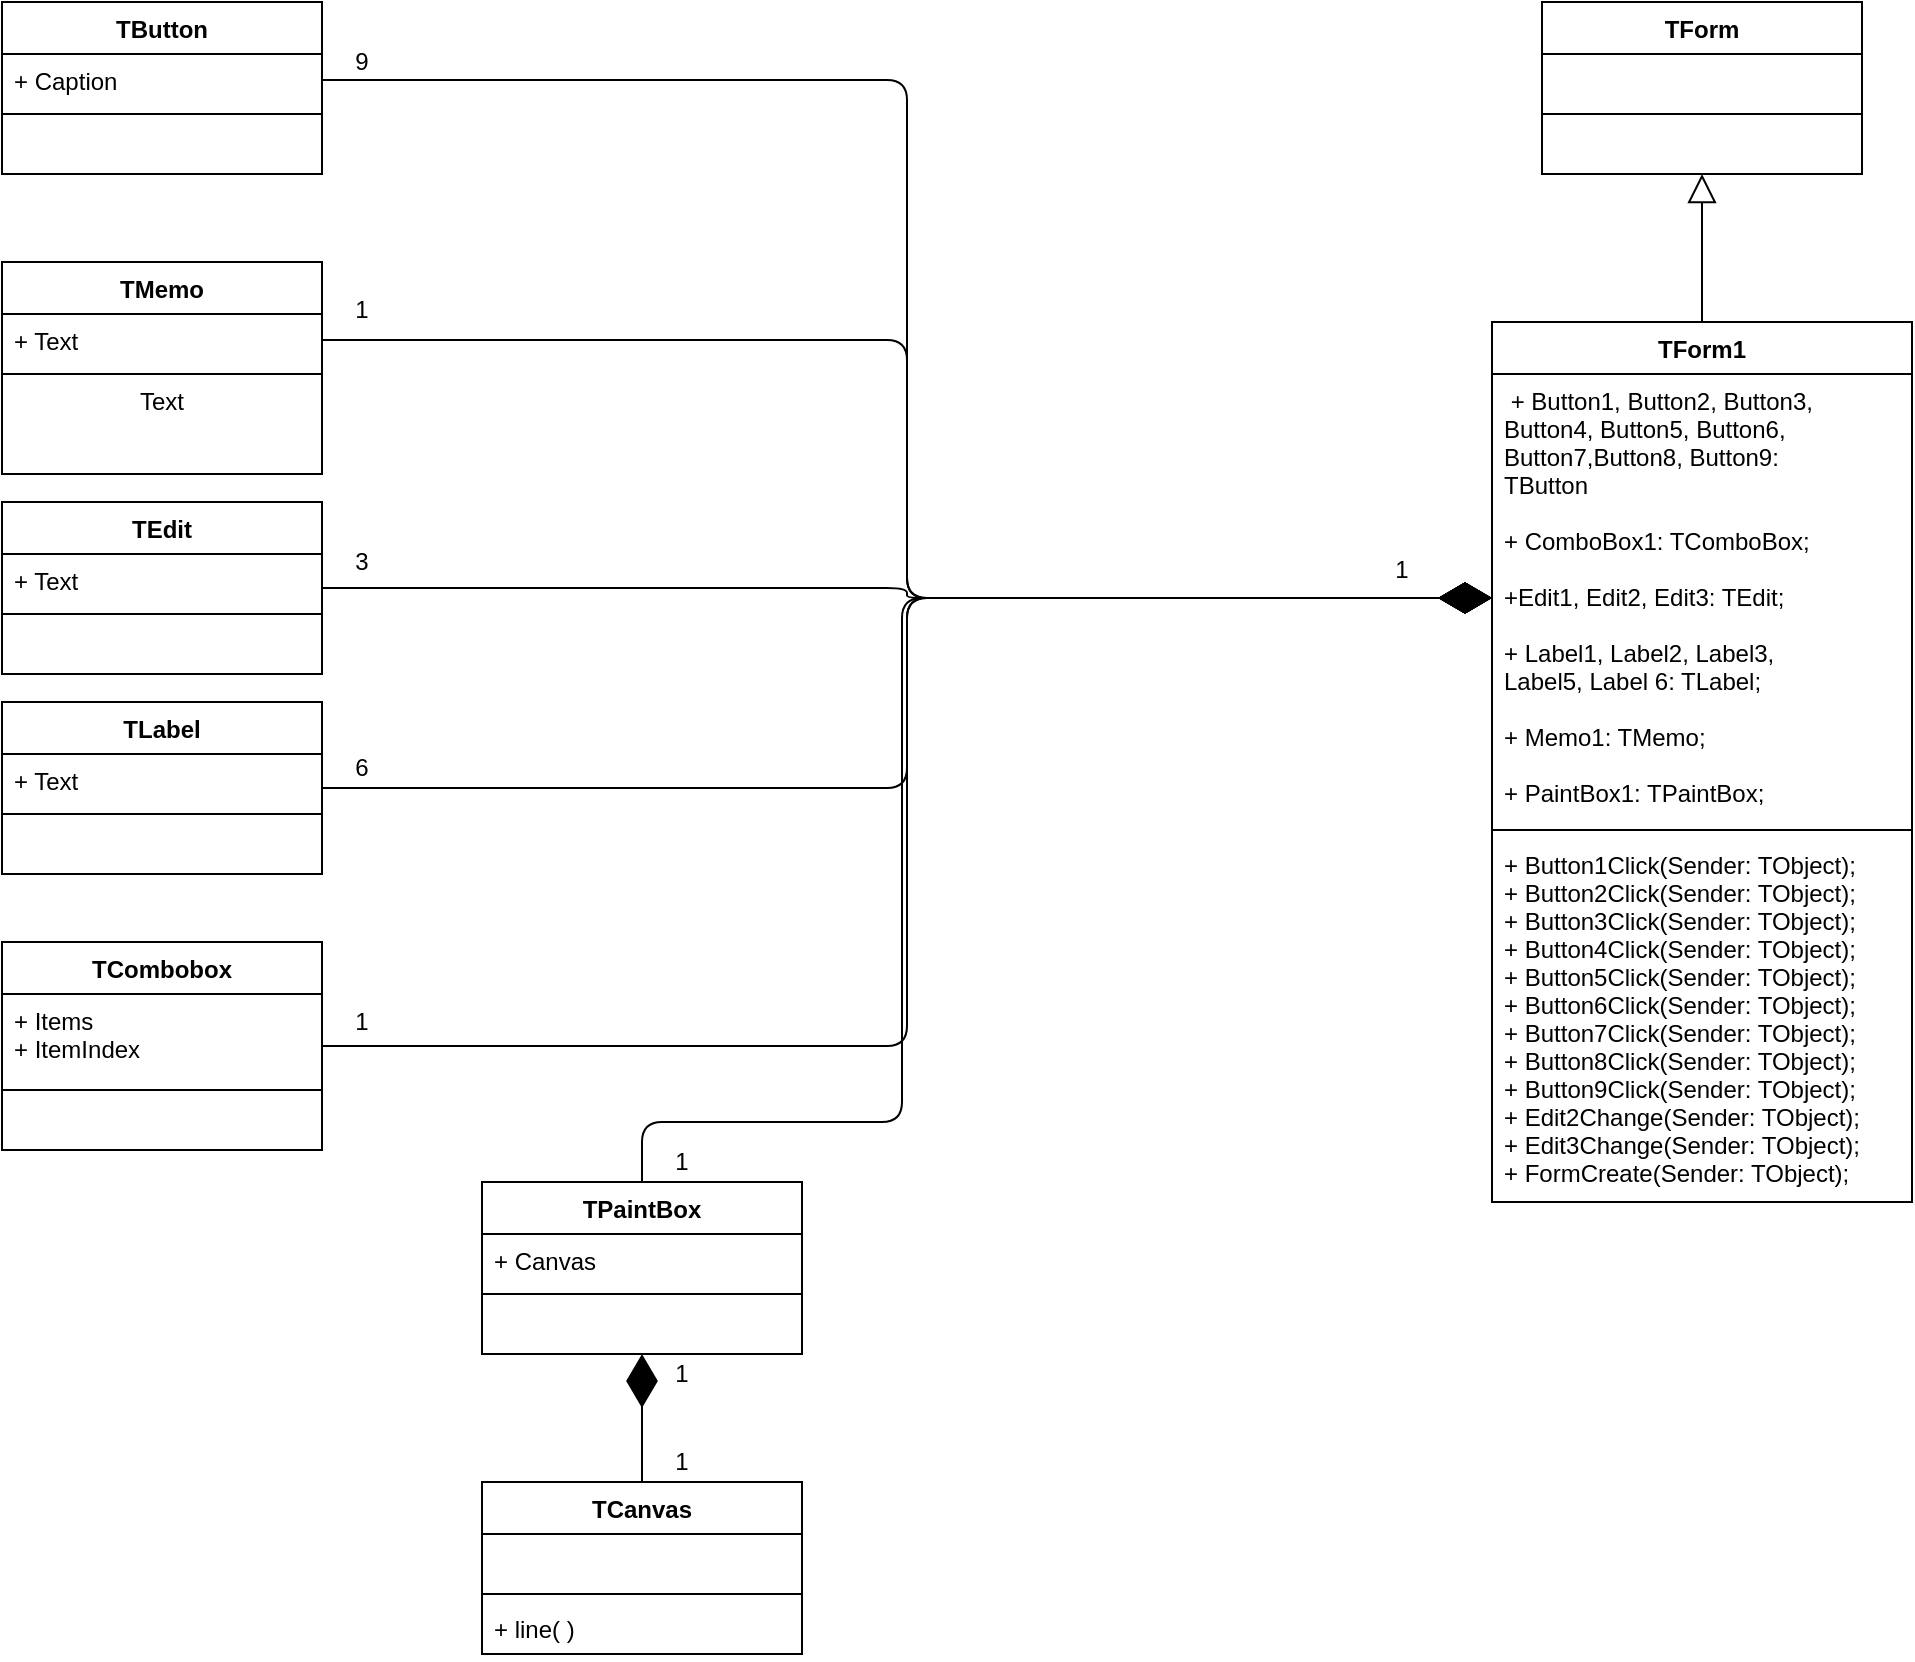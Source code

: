 <mxfile version="12.7.0" type="device"><diagram name="Page-1" id="9f46799a-70d6-7492-0946-bef42562c5a5"><mxGraphModel dx="-1332" dy="479" grid="1" gridSize="10" guides="1" tooltips="1" connect="1" arrows="1" fold="1" page="1" pageScale="1" pageWidth="1100" pageHeight="850" background="#ffffff" math="0" shadow="0"><root><mxCell id="0"/><mxCell id="1" parent="0"/><mxCell id="M9SXKtrJT10D1Osa5sHM-1" value="TForm" style="swimlane;fontStyle=1;align=center;verticalAlign=top;childLayout=stackLayout;horizontal=1;startSize=26;horizontalStack=0;resizeParent=1;resizeParentMax=0;resizeLast=0;collapsible=1;marginBottom=0;fillColor=none;" vertex="1" parent="1"><mxGeometry x="3040" y="40" width="160" height="86" as="geometry"/></mxCell><mxCell id="M9SXKtrJT10D1Osa5sHM-2" value=" " style="text;strokeColor=none;fillColor=none;align=left;verticalAlign=top;spacingLeft=4;spacingRight=4;overflow=hidden;rotatable=0;points=[[0,0.5],[1,0.5]];portConstraint=eastwest;" vertex="1" parent="M9SXKtrJT10D1Osa5sHM-1"><mxGeometry y="26" width="160" height="26" as="geometry"/></mxCell><mxCell id="M9SXKtrJT10D1Osa5sHM-3" value="" style="line;strokeWidth=1;fillColor=none;align=left;verticalAlign=middle;spacingTop=-1;spacingLeft=3;spacingRight=3;rotatable=0;labelPosition=right;points=[];portConstraint=eastwest;" vertex="1" parent="M9SXKtrJT10D1Osa5sHM-1"><mxGeometry y="52" width="160" height="8" as="geometry"/></mxCell><mxCell id="M9SXKtrJT10D1Osa5sHM-4" value=" " style="text;strokeColor=none;fillColor=none;align=left;verticalAlign=top;spacingLeft=4;spacingRight=4;overflow=hidden;rotatable=0;points=[[0,0.5],[1,0.5]];portConstraint=eastwest;" vertex="1" parent="M9SXKtrJT10D1Osa5sHM-1"><mxGeometry y="60" width="160" height="26" as="geometry"/></mxCell><mxCell id="M9SXKtrJT10D1Osa5sHM-9" value="TButton" style="swimlane;fontStyle=1;align=center;verticalAlign=top;childLayout=stackLayout;horizontal=1;startSize=26;horizontalStack=0;resizeParent=1;resizeParentMax=0;resizeLast=0;collapsible=1;marginBottom=0;fillColor=none;" vertex="1" parent="1"><mxGeometry x="2270" y="40" width="160" height="86" as="geometry"/></mxCell><mxCell id="M9SXKtrJT10D1Osa5sHM-10" value="+ Caption" style="text;strokeColor=none;fillColor=none;align=left;verticalAlign=top;spacingLeft=4;spacingRight=4;overflow=hidden;rotatable=0;points=[[0,0.5],[1,0.5]];portConstraint=eastwest;" vertex="1" parent="M9SXKtrJT10D1Osa5sHM-9"><mxGeometry y="26" width="160" height="26" as="geometry"/></mxCell><mxCell id="M9SXKtrJT10D1Osa5sHM-11" value="" style="line;strokeWidth=1;fillColor=none;align=left;verticalAlign=middle;spacingTop=-1;spacingLeft=3;spacingRight=3;rotatable=0;labelPosition=right;points=[];portConstraint=eastwest;" vertex="1" parent="M9SXKtrJT10D1Osa5sHM-9"><mxGeometry y="52" width="160" height="8" as="geometry"/></mxCell><mxCell id="M9SXKtrJT10D1Osa5sHM-12" value=" " style="text;strokeColor=none;fillColor=none;align=left;verticalAlign=top;spacingLeft=4;spacingRight=4;overflow=hidden;rotatable=0;points=[[0,0.5],[1,0.5]];portConstraint=eastwest;" vertex="1" parent="M9SXKtrJT10D1Osa5sHM-9"><mxGeometry y="60" width="160" height="26" as="geometry"/></mxCell><mxCell id="M9SXKtrJT10D1Osa5sHM-13" value="TMemo" style="swimlane;fontStyle=1;align=center;verticalAlign=top;childLayout=stackLayout;horizontal=1;startSize=26;horizontalStack=0;resizeParent=1;resizeParentMax=0;resizeLast=0;collapsible=1;marginBottom=0;fillColor=none;" vertex="1" parent="1"><mxGeometry x="2270" y="170" width="160" height="106" as="geometry"/></mxCell><mxCell id="M9SXKtrJT10D1Osa5sHM-14" value="+ Text" style="text;strokeColor=none;fillColor=none;align=left;verticalAlign=top;spacingLeft=4;spacingRight=4;overflow=hidden;rotatable=0;points=[[0,0.5],[1,0.5]];portConstraint=eastwest;" vertex="1" parent="M9SXKtrJT10D1Osa5sHM-13"><mxGeometry y="26" width="160" height="26" as="geometry"/></mxCell><mxCell id="M9SXKtrJT10D1Osa5sHM-15" value="" style="line;strokeWidth=1;fillColor=none;align=left;verticalAlign=middle;spacingTop=-1;spacingLeft=3;spacingRight=3;rotatable=0;labelPosition=right;points=[];portConstraint=eastwest;" vertex="1" parent="M9SXKtrJT10D1Osa5sHM-13"><mxGeometry y="52" width="160" height="8" as="geometry"/></mxCell><mxCell id="M9SXKtrJT10D1Osa5sHM-65" value="Text" style="text;html=1;strokeColor=none;fillColor=none;align=center;verticalAlign=middle;whiteSpace=wrap;rounded=0;" vertex="1" parent="M9SXKtrJT10D1Osa5sHM-13"><mxGeometry y="60" width="160" height="20" as="geometry"/></mxCell><mxCell id="M9SXKtrJT10D1Osa5sHM-16" value=" " style="text;strokeColor=none;fillColor=none;align=left;verticalAlign=top;spacingLeft=4;spacingRight=4;overflow=hidden;rotatable=0;points=[[0,0.5],[1,0.5]];portConstraint=eastwest;" vertex="1" parent="M9SXKtrJT10D1Osa5sHM-13"><mxGeometry y="80" width="160" height="26" as="geometry"/></mxCell><mxCell id="M9SXKtrJT10D1Osa5sHM-17" value="TEdit" style="swimlane;fontStyle=1;align=center;verticalAlign=top;childLayout=stackLayout;horizontal=1;startSize=26;horizontalStack=0;resizeParent=1;resizeParentMax=0;resizeLast=0;collapsible=1;marginBottom=0;fillColor=none;" vertex="1" parent="1"><mxGeometry x="2270" y="290" width="160" height="86" as="geometry"/></mxCell><mxCell id="M9SXKtrJT10D1Osa5sHM-18" value="+ Text" style="text;strokeColor=none;fillColor=none;align=left;verticalAlign=top;spacingLeft=4;spacingRight=4;overflow=hidden;rotatable=0;points=[[0,0.5],[1,0.5]];portConstraint=eastwest;" vertex="1" parent="M9SXKtrJT10D1Osa5sHM-17"><mxGeometry y="26" width="160" height="26" as="geometry"/></mxCell><mxCell id="M9SXKtrJT10D1Osa5sHM-19" value="" style="line;strokeWidth=1;fillColor=none;align=left;verticalAlign=middle;spacingTop=-1;spacingLeft=3;spacingRight=3;rotatable=0;labelPosition=right;points=[];portConstraint=eastwest;" vertex="1" parent="M9SXKtrJT10D1Osa5sHM-17"><mxGeometry y="52" width="160" height="8" as="geometry"/></mxCell><mxCell id="M9SXKtrJT10D1Osa5sHM-20" value=" " style="text;strokeColor=none;fillColor=none;align=left;verticalAlign=top;spacingLeft=4;spacingRight=4;overflow=hidden;rotatable=0;points=[[0,0.5],[1,0.5]];portConstraint=eastwest;" vertex="1" parent="M9SXKtrJT10D1Osa5sHM-17"><mxGeometry y="60" width="160" height="26" as="geometry"/></mxCell><mxCell id="M9SXKtrJT10D1Osa5sHM-21" value="TLabel" style="swimlane;fontStyle=1;align=center;verticalAlign=top;childLayout=stackLayout;horizontal=1;startSize=26;horizontalStack=0;resizeParent=1;resizeParentMax=0;resizeLast=0;collapsible=1;marginBottom=0;fillColor=none;" vertex="1" parent="1"><mxGeometry x="2270" y="390" width="160" height="86" as="geometry"/></mxCell><mxCell id="M9SXKtrJT10D1Osa5sHM-22" value="+ Text" style="text;strokeColor=none;fillColor=none;align=left;verticalAlign=top;spacingLeft=4;spacingRight=4;overflow=hidden;rotatable=0;points=[[0,0.5],[1,0.5]];portConstraint=eastwest;" vertex="1" parent="M9SXKtrJT10D1Osa5sHM-21"><mxGeometry y="26" width="160" height="26" as="geometry"/></mxCell><mxCell id="M9SXKtrJT10D1Osa5sHM-23" value="" style="line;strokeWidth=1;fillColor=none;align=left;verticalAlign=middle;spacingTop=-1;spacingLeft=3;spacingRight=3;rotatable=0;labelPosition=right;points=[];portConstraint=eastwest;" vertex="1" parent="M9SXKtrJT10D1Osa5sHM-21"><mxGeometry y="52" width="160" height="8" as="geometry"/></mxCell><mxCell id="M9SXKtrJT10D1Osa5sHM-24" value=" " style="text;strokeColor=none;fillColor=none;align=left;verticalAlign=top;spacingLeft=4;spacingRight=4;overflow=hidden;rotatable=0;points=[[0,0.5],[1,0.5]];portConstraint=eastwest;" vertex="1" parent="M9SXKtrJT10D1Osa5sHM-21"><mxGeometry y="60" width="160" height="26" as="geometry"/></mxCell><mxCell id="M9SXKtrJT10D1Osa5sHM-25" value="TCombobox" style="swimlane;fontStyle=1;align=center;verticalAlign=top;childLayout=stackLayout;horizontal=1;startSize=26;horizontalStack=0;resizeParent=1;resizeParentMax=0;resizeLast=0;collapsible=1;marginBottom=0;fillColor=none;" vertex="1" parent="1"><mxGeometry x="2270" y="510" width="160" height="104" as="geometry"/></mxCell><mxCell id="M9SXKtrJT10D1Osa5sHM-26" value="+ Items&#xA;+ ItemIndex&#xA;" style="text;strokeColor=none;fillColor=none;align=left;verticalAlign=top;spacingLeft=4;spacingRight=4;overflow=hidden;rotatable=0;points=[[0,0.5],[1,0.5]];portConstraint=eastwest;" vertex="1" parent="M9SXKtrJT10D1Osa5sHM-25"><mxGeometry y="26" width="160" height="44" as="geometry"/></mxCell><mxCell id="M9SXKtrJT10D1Osa5sHM-27" value="" style="line;strokeWidth=1;fillColor=none;align=left;verticalAlign=middle;spacingTop=-1;spacingLeft=3;spacingRight=3;rotatable=0;labelPosition=right;points=[];portConstraint=eastwest;" vertex="1" parent="M9SXKtrJT10D1Osa5sHM-25"><mxGeometry y="70" width="160" height="8" as="geometry"/></mxCell><mxCell id="M9SXKtrJT10D1Osa5sHM-28" value=" " style="text;strokeColor=none;fillColor=none;align=left;verticalAlign=top;spacingLeft=4;spacingRight=4;overflow=hidden;rotatable=0;points=[[0,0.5],[1,0.5]];portConstraint=eastwest;" vertex="1" parent="M9SXKtrJT10D1Osa5sHM-25"><mxGeometry y="78" width="160" height="26" as="geometry"/></mxCell><mxCell id="M9SXKtrJT10D1Osa5sHM-29" value="TPaintBox" style="swimlane;fontStyle=1;align=center;verticalAlign=top;childLayout=stackLayout;horizontal=1;startSize=26;horizontalStack=0;resizeParent=1;resizeParentMax=0;resizeLast=0;collapsible=1;marginBottom=0;fillColor=none;" vertex="1" parent="1"><mxGeometry x="2510" y="630" width="160" height="86" as="geometry"/></mxCell><mxCell id="M9SXKtrJT10D1Osa5sHM-30" value="+ Canvas" style="text;strokeColor=none;fillColor=none;align=left;verticalAlign=top;spacingLeft=4;spacingRight=4;overflow=hidden;rotatable=0;points=[[0,0.5],[1,0.5]];portConstraint=eastwest;" vertex="1" parent="M9SXKtrJT10D1Osa5sHM-29"><mxGeometry y="26" width="160" height="26" as="geometry"/></mxCell><mxCell id="M9SXKtrJT10D1Osa5sHM-31" value="" style="line;strokeWidth=1;fillColor=none;align=left;verticalAlign=middle;spacingTop=-1;spacingLeft=3;spacingRight=3;rotatable=0;labelPosition=right;points=[];portConstraint=eastwest;" vertex="1" parent="M9SXKtrJT10D1Osa5sHM-29"><mxGeometry y="52" width="160" height="8" as="geometry"/></mxCell><mxCell id="M9SXKtrJT10D1Osa5sHM-32" value=" " style="text;strokeColor=none;fillColor=none;align=left;verticalAlign=top;spacingLeft=4;spacingRight=4;overflow=hidden;rotatable=0;points=[[0,0.5],[1,0.5]];portConstraint=eastwest;" vertex="1" parent="M9SXKtrJT10D1Osa5sHM-29"><mxGeometry y="60" width="160" height="26" as="geometry"/></mxCell><mxCell id="M9SXKtrJT10D1Osa5sHM-33" value="TCanvas" style="swimlane;fontStyle=1;align=center;verticalAlign=top;childLayout=stackLayout;horizontal=1;startSize=26;horizontalStack=0;resizeParent=1;resizeParentMax=0;resizeLast=0;collapsible=1;marginBottom=0;fillColor=none;" vertex="1" parent="1"><mxGeometry x="2510" y="780" width="160" height="86" as="geometry"/></mxCell><mxCell id="M9SXKtrJT10D1Osa5sHM-34" value=" " style="text;strokeColor=none;fillColor=none;align=left;verticalAlign=top;spacingLeft=4;spacingRight=4;overflow=hidden;rotatable=0;points=[[0,0.5],[1,0.5]];portConstraint=eastwest;" vertex="1" parent="M9SXKtrJT10D1Osa5sHM-33"><mxGeometry y="26" width="160" height="26" as="geometry"/></mxCell><mxCell id="M9SXKtrJT10D1Osa5sHM-35" value="" style="line;strokeWidth=1;fillColor=none;align=left;verticalAlign=middle;spacingTop=-1;spacingLeft=3;spacingRight=3;rotatable=0;labelPosition=right;points=[];portConstraint=eastwest;" vertex="1" parent="M9SXKtrJT10D1Osa5sHM-33"><mxGeometry y="52" width="160" height="8" as="geometry"/></mxCell><mxCell id="M9SXKtrJT10D1Osa5sHM-36" value="+ line( )" style="text;strokeColor=none;fillColor=none;align=left;verticalAlign=top;spacingLeft=4;spacingRight=4;overflow=hidden;rotatable=0;points=[[0,0.5],[1,0.5]];portConstraint=eastwest;" vertex="1" parent="M9SXKtrJT10D1Osa5sHM-33"><mxGeometry y="60" width="160" height="26" as="geometry"/></mxCell><mxCell id="M9SXKtrJT10D1Osa5sHM-37" value="" style="endArrow=diamondThin;endFill=1;endSize=24;html=1;entryX=0.5;entryY=1;entryDx=0;entryDy=0;exitX=0.5;exitY=0;exitDx=0;exitDy=0;" edge="1" parent="1" source="M9SXKtrJT10D1Osa5sHM-33" target="M9SXKtrJT10D1Osa5sHM-29"><mxGeometry width="160" relative="1" as="geometry"><mxPoint x="2270" y="890" as="sourcePoint"/><mxPoint x="2430" y="890" as="targetPoint"/></mxGeometry></mxCell><mxCell id="M9SXKtrJT10D1Osa5sHM-40" value="" style="endArrow=block;endFill=0;endSize=12;html=1;exitX=0.5;exitY=0;exitDx=0;exitDy=0;" edge="1" parent="1" source="M9SXKtrJT10D1Osa5sHM-51" target="M9SXKtrJT10D1Osa5sHM-4"><mxGeometry width="160" relative="1" as="geometry"><mxPoint x="3120" y="194" as="sourcePoint"/><mxPoint x="3127" y="150" as="targetPoint"/></mxGeometry></mxCell><mxCell id="M9SXKtrJT10D1Osa5sHM-51" value="TForm1" style="swimlane;fontStyle=1;align=center;verticalAlign=top;childLayout=stackLayout;horizontal=1;startSize=26;horizontalStack=0;resizeParent=1;resizeParentMax=0;resizeLast=0;collapsible=1;marginBottom=0;fillColor=none;" vertex="1" parent="1"><mxGeometry x="3015" y="200" width="210" height="440" as="geometry"/></mxCell><mxCell id="M9SXKtrJT10D1Osa5sHM-52" value=" + Button1, Button2, Button3, &#xA;Button4, Button5, Button6,&#xA;Button7,Button8, Button9:&#xA;TButton&#xA;&#xA;+ ComboBox1: TComboBox;&#xA;        &#xA;    +Edit1, Edit2, Edit3: TEdit;&#xA;      &#xA;    + Label1, Label2, Label3,&#xA;Label5, Label 6: TLabel; &#xA;&#xA;    + Memo1: TMemo;&#xA;      &#xA;            + PaintBox1: TPaintBox;" style="text;strokeColor=none;fillColor=none;align=left;verticalAlign=top;spacingLeft=4;spacingRight=4;overflow=hidden;rotatable=0;points=[[0,0.5],[1,0.5]];portConstraint=eastwest;" vertex="1" parent="M9SXKtrJT10D1Osa5sHM-51"><mxGeometry y="26" width="210" height="224" as="geometry"/></mxCell><mxCell id="M9SXKtrJT10D1Osa5sHM-53" value="" style="line;strokeWidth=1;fillColor=none;align=left;verticalAlign=middle;spacingTop=-1;spacingLeft=3;spacingRight=3;rotatable=0;labelPosition=right;points=[];portConstraint=eastwest;" vertex="1" parent="M9SXKtrJT10D1Osa5sHM-51"><mxGeometry y="250" width="210" height="8" as="geometry"/></mxCell><mxCell id="M9SXKtrJT10D1Osa5sHM-54" value=" + Button1Click(Sender: TObject);&#xA;    + Button2Click(Sender: TObject);&#xA;    + Button3Click(Sender: TObject);&#xA;    + Button4Click(Sender: TObject);&#xA;      + Button5Click(Sender: TObject);&#xA;      + Button6Click(Sender: TObject);&#xA;      + Button7Click(Sender: TObject);&#xA;      + Button8Click(Sender: TObject);&#xA;      + Button9Click(Sender: TObject);&#xA;      + Edit2Change(Sender: TObject);&#xA;      + Edit3Change(Sender: TObject);&#xA;      + FormCreate(Sender: TObject);" style="text;strokeColor=none;fillColor=none;align=left;verticalAlign=top;spacingLeft=4;spacingRight=4;overflow=hidden;rotatable=0;points=[[0,0.5],[1,0.5]];portConstraint=eastwest;" vertex="1" parent="M9SXKtrJT10D1Osa5sHM-51"><mxGeometry y="258" width="210" height="182" as="geometry"/></mxCell><mxCell id="M9SXKtrJT10D1Osa5sHM-56" value="" style="endArrow=diamondThin;endFill=1;endSize=24;html=1;entryX=0;entryY=0.5;entryDx=0;entryDy=0;rounded=1;edgeStyle=orthogonalEdgeStyle;exitX=1;exitY=0.5;exitDx=0;exitDy=0;" edge="1" parent="1" source="M9SXKtrJT10D1Osa5sHM-17" target="M9SXKtrJT10D1Osa5sHM-52"><mxGeometry width="160" relative="1" as="geometry"><mxPoint x="2460" y="360" as="sourcePoint"/><mxPoint x="2880" y="490" as="targetPoint"/></mxGeometry></mxCell><mxCell id="M9SXKtrJT10D1Osa5sHM-57" value="" style="endArrow=diamondThin;endFill=1;endSize=24;html=1;exitX=1;exitY=0.5;exitDx=0;exitDy=0;entryX=0;entryY=0.5;entryDx=0;entryDy=0;edgeStyle=orthogonalEdgeStyle;" edge="1" parent="1" source="M9SXKtrJT10D1Osa5sHM-25" target="M9SXKtrJT10D1Osa5sHM-52"><mxGeometry width="160" relative="1" as="geometry"><mxPoint x="2270" y="890" as="sourcePoint"/><mxPoint x="2790" y="410" as="targetPoint"/></mxGeometry></mxCell><mxCell id="M9SXKtrJT10D1Osa5sHM-58" value="" style="endArrow=diamondThin;endFill=1;endSize=24;html=1;entryX=0;entryY=0.5;entryDx=0;entryDy=0;edgeStyle=orthogonalEdgeStyle;exitX=0.5;exitY=0;exitDx=0;exitDy=0;" edge="1" parent="1" source="M9SXKtrJT10D1Osa5sHM-29" target="M9SXKtrJT10D1Osa5sHM-52"><mxGeometry width="160" relative="1" as="geometry"><mxPoint x="2270" y="890" as="sourcePoint"/><mxPoint x="2430" y="890" as="targetPoint"/><Array as="points"><mxPoint x="2590" y="600"/><mxPoint x="2720" y="600"/><mxPoint x="2720" y="338"/></Array></mxGeometry></mxCell><mxCell id="M9SXKtrJT10D1Osa5sHM-59" value="" style="endArrow=diamondThin;endFill=1;endSize=24;html=1;exitX=1;exitY=0.5;exitDx=0;exitDy=0;edgeStyle=orthogonalEdgeStyle;entryX=0;entryY=0.5;entryDx=0;entryDy=0;" edge="1" parent="1" source="M9SXKtrJT10D1Osa5sHM-14" target="M9SXKtrJT10D1Osa5sHM-52"><mxGeometry width="160" relative="1" as="geometry"><mxPoint x="2270" y="890" as="sourcePoint"/><mxPoint x="2960" y="420" as="targetPoint"/></mxGeometry></mxCell><mxCell id="M9SXKtrJT10D1Osa5sHM-60" value="" style="endArrow=diamondThin;endFill=1;endSize=24;html=1;entryX=0;entryY=0.5;entryDx=0;entryDy=0;exitX=1;exitY=0.5;exitDx=0;exitDy=0;edgeStyle=orthogonalEdgeStyle;" edge="1" parent="1" source="M9SXKtrJT10D1Osa5sHM-10" target="M9SXKtrJT10D1Osa5sHM-52"><mxGeometry width="160" relative="1" as="geometry"><mxPoint x="2270" y="890" as="sourcePoint"/><mxPoint x="2430" y="890" as="targetPoint"/></mxGeometry></mxCell><mxCell id="M9SXKtrJT10D1Osa5sHM-61" value="1" style="text;html=1;strokeColor=none;fillColor=none;align=center;verticalAlign=middle;whiteSpace=wrap;rounded=0;" vertex="1" parent="1"><mxGeometry x="2590" y="760" width="40" height="20" as="geometry"/></mxCell><mxCell id="M9SXKtrJT10D1Osa5sHM-62" value="1" style="text;html=1;strokeColor=none;fillColor=none;align=center;verticalAlign=middle;whiteSpace=wrap;rounded=0;" vertex="1" parent="1"><mxGeometry x="2590" y="716" width="40" height="20" as="geometry"/></mxCell><mxCell id="M9SXKtrJT10D1Osa5sHM-63" value="1" style="text;html=1;strokeColor=none;fillColor=none;align=center;verticalAlign=middle;whiteSpace=wrap;rounded=0;" vertex="1" parent="1"><mxGeometry x="2590" y="610" width="40" height="20" as="geometry"/></mxCell><mxCell id="M9SXKtrJT10D1Osa5sHM-64" value="1" style="text;html=1;strokeColor=none;fillColor=none;align=center;verticalAlign=middle;whiteSpace=wrap;rounded=0;" vertex="1" parent="1"><mxGeometry x="2430" y="540" width="40" height="20" as="geometry"/></mxCell><mxCell id="M9SXKtrJT10D1Osa5sHM-66" value="3" style="text;html=1;strokeColor=none;fillColor=none;align=center;verticalAlign=middle;whiteSpace=wrap;rounded=0;" vertex="1" parent="1"><mxGeometry x="2430" y="310" width="40" height="20" as="geometry"/></mxCell><mxCell id="M9SXKtrJT10D1Osa5sHM-67" value="1" style="text;html=1;strokeColor=none;fillColor=none;align=center;verticalAlign=middle;whiteSpace=wrap;rounded=0;" vertex="1" parent="1"><mxGeometry x="2430" y="184" width="40" height="20" as="geometry"/></mxCell><mxCell id="M9SXKtrJT10D1Osa5sHM-68" value="6" style="text;html=1;strokeColor=none;fillColor=none;align=center;verticalAlign=middle;whiteSpace=wrap;rounded=0;" vertex="1" parent="1"><mxGeometry x="2430" y="413" width="40" height="20" as="geometry"/></mxCell><mxCell id="M9SXKtrJT10D1Osa5sHM-69" value="9" style="text;html=1;strokeColor=none;fillColor=none;align=center;verticalAlign=middle;whiteSpace=wrap;rounded=0;" vertex="1" parent="1"><mxGeometry x="2430" y="60" width="40" height="20" as="geometry"/></mxCell><mxCell id="M9SXKtrJT10D1Osa5sHM-70" value="" style="endArrow=diamondThin;endFill=1;endSize=24;html=1;entryX=0;entryY=0.5;entryDx=0;entryDy=0;exitX=1;exitY=0.5;exitDx=0;exitDy=0;edgeStyle=orthogonalEdgeStyle;" edge="1" parent="1" source="M9SXKtrJT10D1Osa5sHM-21" target="M9SXKtrJT10D1Osa5sHM-52"><mxGeometry width="160" relative="1" as="geometry"><mxPoint x="2270" y="930" as="sourcePoint"/><mxPoint x="2430" y="930" as="targetPoint"/></mxGeometry></mxCell><mxCell id="M9SXKtrJT10D1Osa5sHM-71" value="1" style="text;html=1;strokeColor=none;fillColor=none;align=center;verticalAlign=middle;whiteSpace=wrap;rounded=0;" vertex="1" parent="1"><mxGeometry x="2950" y="314" width="40" height="20" as="geometry"/></mxCell></root></mxGraphModel></diagram></mxfile>